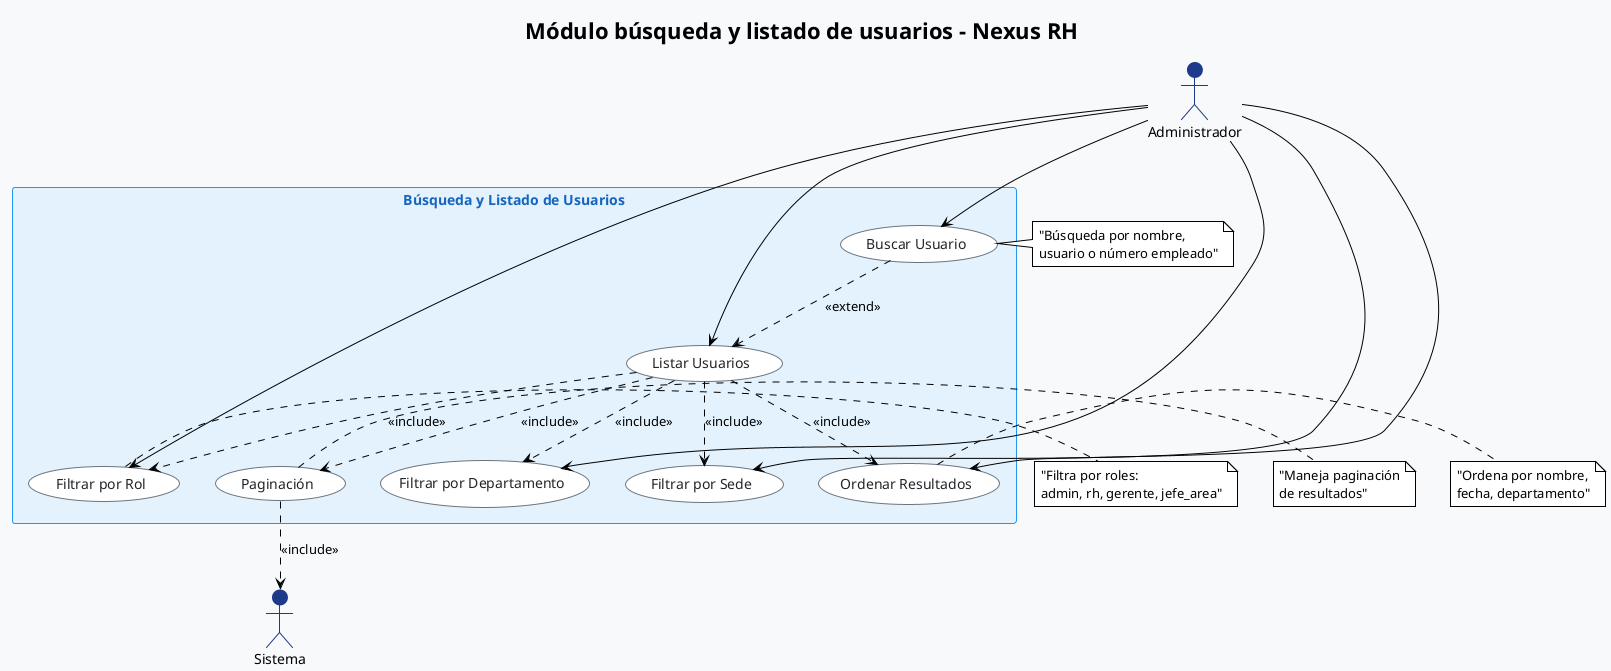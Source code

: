 @startuml "Nexus RH - Submódulo búsqueda y listado de usuarios"
!theme plain
skinparam backgroundColor #F8F9FA
skinparam actor {
    BackgroundColor #1e3a8a
    BorderColor #1e3a8a
    FontColor #000000
}
skinparam usecase {
    BackgroundColor #FFFFFF
    BorderColor #6c757d
    FontColor #212529
}
skinparam rectangle {
    BackgroundColor #E3F2FD
    BorderColor #2196F3
    FontColor #1565C0
}

title "Módulo búsqueda y listado de usuarios - Nexus RH"

actor Administrador
actor Sistema

rectangle "Búsqueda y Listado de Usuarios" {
    usecase "Buscar Usuario" as UC1
    usecase "Listar Usuarios" as UC2
    usecase "Filtrar por Rol" as UC3
    usecase "Filtrar por Departamento" as UC4
    usecase "Filtrar por Sede" as UC5
    usecase "Ordenar Resultados" as UC6
    usecase "Paginación" as UC8
}

' Relaciones principales del Administrador
Administrador --> UC1
Administrador --> UC2
Administrador --> UC3
Administrador --> UC4
Administrador --> UC5
Administrador --> UC6

' Relaciones internas
UC1 ..> UC2 : <<extend>>

UC2 ..> UC3 : <<include>>
UC2 ..> UC4 : <<include>>
UC2 ..> UC5 : <<include>>
UC2 ..> UC6 : <<include>>
UC2 ..> UC8 : <<include>>


UC8 ..> Sistema : <<include>>

' Notas explicativas
note right of UC1 : "Búsqueda por nombre,\nusuario o número empleado"
note right of UC3 : "Filtra por roles:\nadmin, rh, gerente, jefe_area"
note right of UC6 : "Ordena por nombre,\nfecha, departamento"
note right of UC8 : "Maneja paginación\nde resultados"

@enduml 